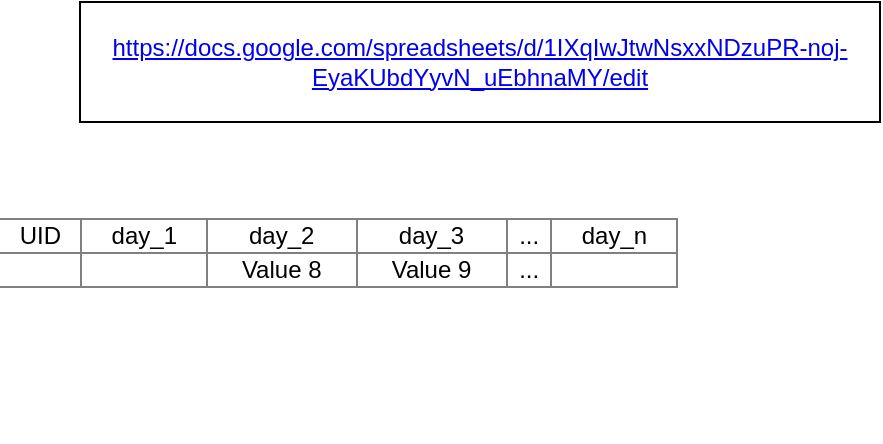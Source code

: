 <mxfile version="12.5.3" type="device"><diagram id="Vs3SBjhXi7A2NseYeWso" name="Page-1"><mxGraphModel dx="542" dy="397" grid="1" gridSize="10" guides="1" tooltips="1" connect="1" arrows="1" fold="1" page="1" pageScale="1" pageWidth="1169" pageHeight="827" math="0" shadow="0"><root><mxCell id="0"/><mxCell id="1" parent="0"/><mxCell id="2WmhtmsMAsslolByHDFP-1" value="&lt;table border=&quot;1&quot; width=&quot;100%&quot; style=&quot;width: 100% ; height: 100% ; border-collapse: collapse&quot;&gt;&lt;tbody&gt;&lt;tr&gt;&lt;td&gt;UID&lt;/td&gt;&lt;td&gt;day_1&lt;/td&gt;&lt;td&gt;day_2&lt;/td&gt;&lt;td&gt;day_3&lt;/td&gt;&lt;td&gt;...&lt;/td&gt;&lt;td&gt;day_n&lt;/td&gt;&lt;/tr&gt;&lt;tr&gt;&lt;td&gt;&lt;br&gt;&lt;/td&gt;&lt;td&gt;&lt;br&gt;&lt;/td&gt;&lt;td&gt;Value 8&lt;/td&gt;&lt;td&gt;Value 9&lt;/td&gt;&lt;td&gt;...&lt;/td&gt;&lt;td&gt;&lt;br&gt;&lt;/td&gt;&lt;/tr&gt;&lt;/tbody&gt;&lt;/table&gt;" style="text;html=1;strokeColor=none;fillColor=none;overflow=width;spacing=10;align=center;verticalAlign=middle;resizeWidth=0;resizeHeight=0;imageAspect=1;recursiveResize=0;resizable=1;" vertex="1" parent="1"><mxGeometry x="90" y="60" width="340" height="190" as="geometry"/></mxCell><mxCell id="2WmhtmsMAsslolByHDFP-14" value="&lt;a href=&quot;https://docs.google.com/spreadsheets/d/1IXqIwJtwNsxxNDzuPR-noj-EyaKUbdYyvN_uEbhnaMY/edit&quot;&gt;https://docs.google.com/spreadsheets/d/1IXqIwJtwNsxxNDzuPR-noj-EyaKUbdYyvN_uEbhnaMY/edit&lt;/a&gt;" style="rounded=0;whiteSpace=wrap;html=1;align=center;" vertex="1" parent="1"><mxGeometry x="130" y="30" width="400" height="60" as="geometry"/></mxCell></root></mxGraphModel></diagram></mxfile>